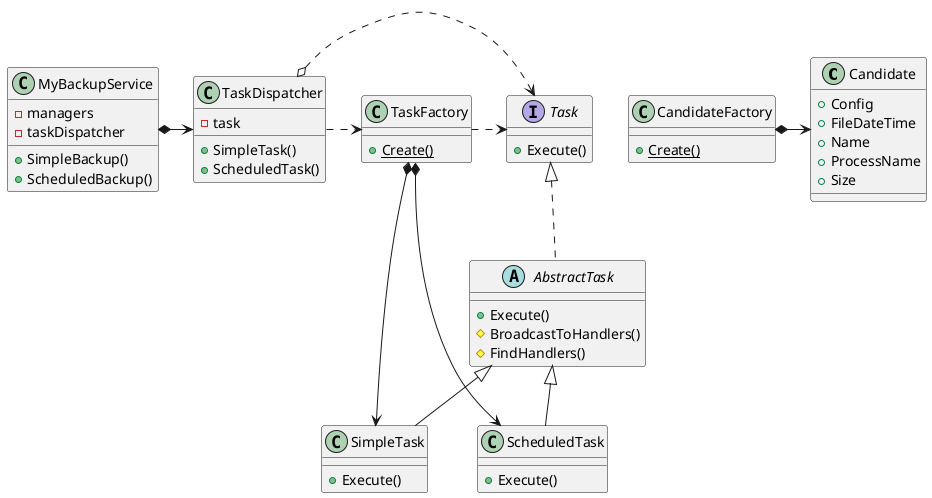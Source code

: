 @startuml

class Candidate {
    +Config
    +FileDateTime
    +Name
    +ProcessName
    +Size
}

class CandidateFactory {
    {static} +Create()
}

class MyBackupService {
    -managers
    -taskDispatcher
    +SimpleBackup()
    +ScheduledBackup()
}

class TaskDispatcher {
    -task
    +SimpleTask()
    +ScheduledTask()
}

class TaskFactory {
    {static} +Create()
}

interface Task {
    +Execute()
}

abstract class AbstractTask {
    +Execute()
    #BroadcastToHandlers()
    #FindHandlers()
}

class SimpleTask {
    +Execute()
}

class ScheduledTask {
    +Execute()
}

MyBackupService *-> TaskDispatcher
TaskDispatcher .> TaskFactory
TaskDispatcher o.> Task
TaskFactory .> Task
TaskFactory *-> SimpleTask
TaskFactory *-> ScheduledTask
Task <|.. AbstractTask
AbstractTask <|-- SimpleTask
AbstractTask <|-- ScheduledTask
CandidateFactory *-> Candidate

@enduml
